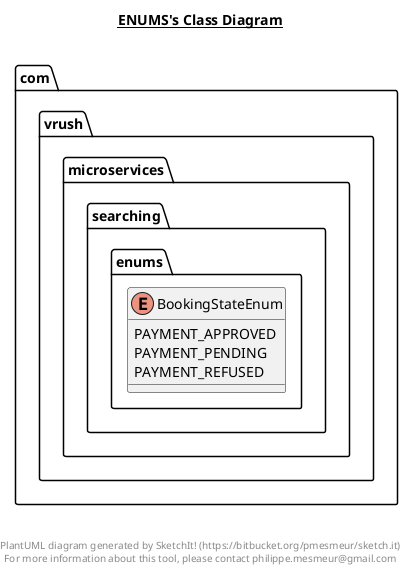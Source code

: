 @startuml

title __ENUMS's Class Diagram__\n

  namespace com.vrush.microservices.searching {
    namespace enums {
      enum BookingStateEnum {
        PAYMENT_APPROVED
        PAYMENT_PENDING
        PAYMENT_REFUSED
      }
    }
  }
  



right footer


PlantUML diagram generated by SketchIt! (https://bitbucket.org/pmesmeur/sketch.it)
For more information about this tool, please contact philippe.mesmeur@gmail.com
endfooter

@enduml
